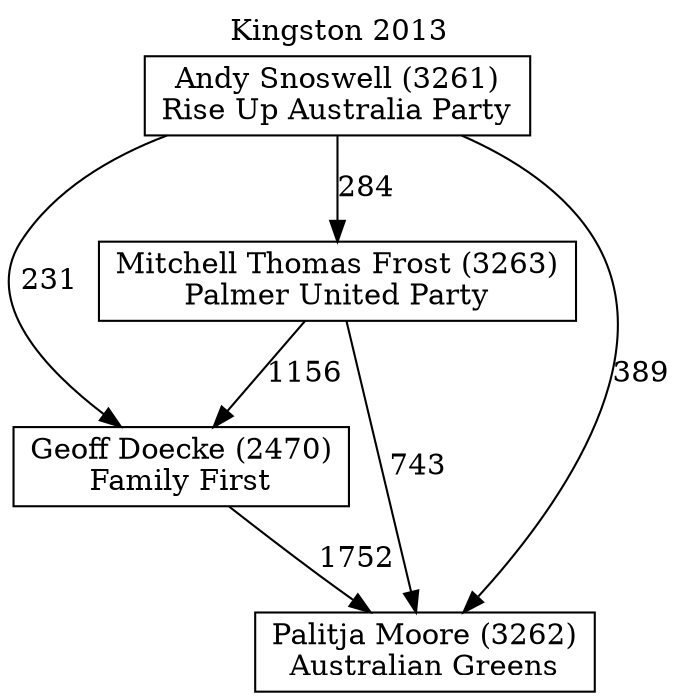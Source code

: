 // House preference flow
digraph "Palitja Moore (3262)_Kingston_2013" {
	graph [label="Kingston 2013" labelloc=t mclimit=10]
	node [shape=box]
	"Andy Snoswell (3261)" [label="Andy Snoswell (3261)
Rise Up Australia Party"]
	"Geoff Doecke (2470)" [label="Geoff Doecke (2470)
Family First"]
	"Mitchell Thomas Frost (3263)" [label="Mitchell Thomas Frost (3263)
Palmer United Party"]
	"Palitja Moore (3262)" [label="Palitja Moore (3262)
Australian Greens"]
	"Andy Snoswell (3261)" -> "Geoff Doecke (2470)" [label=231]
	"Andy Snoswell (3261)" -> "Mitchell Thomas Frost (3263)" [label=284]
	"Andy Snoswell (3261)" -> "Palitja Moore (3262)" [label=389]
	"Geoff Doecke (2470)" -> "Palitja Moore (3262)" [label=1752]
	"Mitchell Thomas Frost (3263)" -> "Geoff Doecke (2470)" [label=1156]
	"Mitchell Thomas Frost (3263)" -> "Palitja Moore (3262)" [label=743]
}
